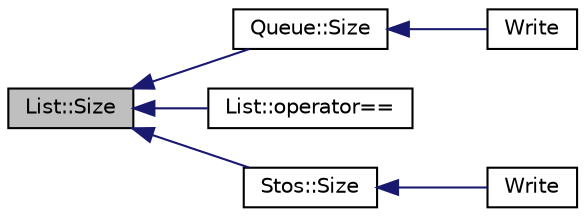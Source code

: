 digraph "List::Size"
{
  edge [fontname="Helvetica",fontsize="10",labelfontname="Helvetica",labelfontsize="10"];
  node [fontname="Helvetica",fontsize="10",shape=record];
  rankdir="LR";
  Node1 [label="List::Size",height=0.2,width=0.4,color="black", fillcolor="grey75", style="filled" fontcolor="black"];
  Node1 -> Node2 [dir="back",color="midnightblue",fontsize="10",style="solid",fontname="Helvetica"];
  Node2 [label="Queue::Size",height=0.2,width=0.4,color="black", fillcolor="white", style="filled",URL="$class_queue.html#a2b28fe3446577261546f74b7bbe3ccc6"];
  Node2 -> Node3 [dir="back",color="midnightblue",fontsize="10",style="solid",fontname="Helvetica"];
  Node3 [label="Write",height=0.2,width=0.4,color="black", fillcolor="white", style="filled",URL="$plik_8hpp.html#a0f170f6dccd0a4f11578296e435f6e54"];
  Node1 -> Node4 [dir="back",color="midnightblue",fontsize="10",style="solid",fontname="Helvetica"];
  Node4 [label="List::operator==",height=0.2,width=0.4,color="black", fillcolor="white", style="filled",URL="$class_list.html#a7c478a92a9c02c8948e4495ab8e9acc1"];
  Node1 -> Node5 [dir="back",color="midnightblue",fontsize="10",style="solid",fontname="Helvetica"];
  Node5 [label="Stos::Size",height=0.2,width=0.4,color="black", fillcolor="white", style="filled",URL="$class_stos.html#a9861291fa460528db0dea0262bf88f69"];
  Node5 -> Node6 [dir="back",color="midnightblue",fontsize="10",style="solid",fontname="Helvetica"];
  Node6 [label="Write",height=0.2,width=0.4,color="black", fillcolor="white", style="filled",URL="$plik_8hpp.html#a27e694bd359044803046c9cec1f24141"];
}
